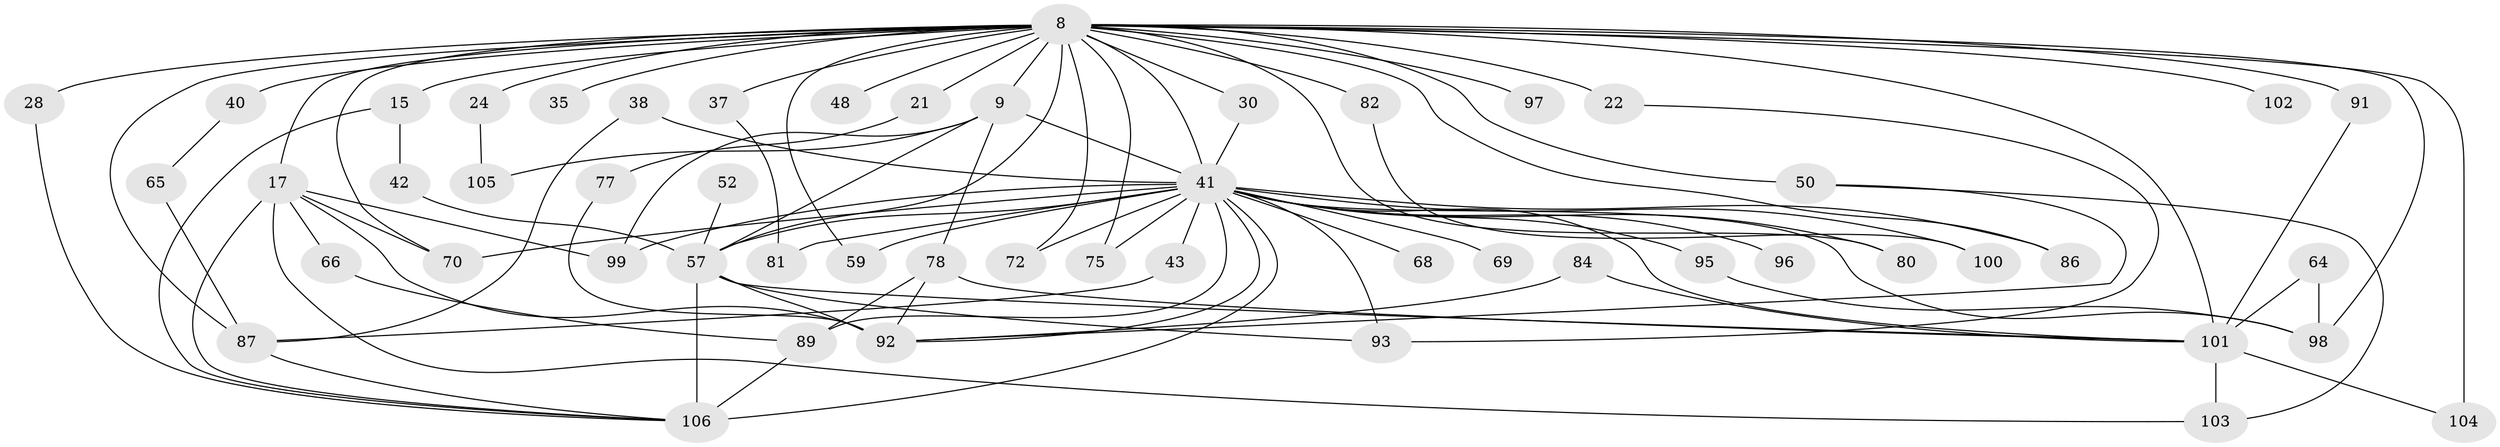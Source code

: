// original degree distribution, {22: 0.009433962264150943, 11: 0.009433962264150943, 27: 0.009433962264150943, 23: 0.009433962264150943, 19: 0.009433962264150943, 18: 0.009433962264150943, 29: 0.009433962264150943, 21: 0.009433962264150943, 10: 0.009433962264150943, 17: 0.009433962264150943, 9: 0.009433962264150943, 7: 0.009433962264150943, 4: 0.08490566037735849, 6: 0.018867924528301886, 5: 0.08490566037735849, 3: 0.18867924528301888, 2: 0.5094339622641509}
// Generated by graph-tools (version 1.1) at 2025/46/03/09/25 04:46:36]
// undirected, 53 vertices, 98 edges
graph export_dot {
graph [start="1"]
  node [color=gray90,style=filled];
  8 [super="+1+5"];
  9 [super="+2"];
  15;
  17 [super="+16"];
  21;
  22;
  24;
  28;
  30;
  35;
  37;
  38 [super="+31"];
  40;
  41 [super="+18+36+7"];
  42;
  43;
  48;
  50;
  52;
  57 [super="+29+10"];
  59;
  64;
  65;
  66;
  68;
  69;
  70 [super="+51+61"];
  72;
  75;
  77;
  78 [super="+34"];
  80;
  81;
  82 [super="+63"];
  84;
  86;
  87 [super="+39+20+67"];
  89 [super="+56"];
  91 [super="+90+13"];
  92 [super="+12+88"];
  93 [super="+83"];
  95 [super="+44"];
  96;
  97;
  98 [super="+33"];
  99 [super="+25"];
  100;
  101 [super="+71"];
  102;
  103 [super="+94"];
  104 [super="+60"];
  105;
  106 [super="+46+47+74+76+85"];
  8 -- 9 [weight=8];
  8 -- 15 [weight=2];
  8 -- 21 [weight=2];
  8 -- 22 [weight=2];
  8 -- 35 [weight=2];
  8 -- 37 [weight=2];
  8 -- 98 [weight=2];
  8 -- 72;
  8 -- 40 [weight=2];
  8 -- 48 [weight=2];
  8 -- 50 [weight=2];
  8 -- 59;
  8 -- 82 [weight=4];
  8 -- 75;
  8 -- 80;
  8 -- 17 [weight=2];
  8 -- 86;
  8 -- 24 [weight=2];
  8 -- 91 [weight=3];
  8 -- 28 [weight=2];
  8 -- 30;
  8 -- 97 [weight=2];
  8 -- 102;
  8 -- 104 [weight=2];
  8 -- 57 [weight=9];
  8 -- 41 [weight=9];
  8 -- 70 [weight=2];
  8 -- 87 [weight=3];
  8 -- 101 [weight=3];
  9 -- 105;
  9 -- 99;
  9 -- 57 [weight=4];
  9 -- 78;
  9 -- 41 [weight=4];
  15 -- 42;
  15 -- 106;
  17 -- 66;
  17 -- 106 [weight=2];
  17 -- 92;
  17 -- 99;
  17 -- 70;
  17 -- 103;
  21 -- 77;
  22 -- 93;
  24 -- 105;
  28 -- 106;
  30 -- 41;
  37 -- 81;
  38 -- 87;
  38 -- 41 [weight=2];
  40 -- 65;
  41 -- 57 [weight=7];
  41 -- 70 [weight=4];
  41 -- 43;
  41 -- 68 [weight=2];
  41 -- 69;
  41 -- 72;
  41 -- 75;
  41 -- 80;
  41 -- 81;
  41 -- 86;
  41 -- 89 [weight=2];
  41 -- 92;
  41 -- 93;
  41 -- 95 [weight=2];
  41 -- 96 [weight=2];
  41 -- 98;
  41 -- 99;
  41 -- 100;
  41 -- 106 [weight=3];
  41 -- 59;
  41 -- 101 [weight=2];
  42 -- 57;
  43 -- 87;
  50 -- 103;
  50 -- 92;
  52 -- 57;
  57 -- 92 [weight=3];
  57 -- 93;
  57 -- 101 [weight=2];
  57 -- 106 [weight=4];
  64 -- 98;
  64 -- 101;
  65 -- 87;
  66 -- 89;
  77 -- 92;
  78 -- 89;
  78 -- 92;
  78 -- 101;
  82 -- 100;
  84 -- 92;
  84 -- 101;
  87 -- 106 [weight=2];
  89 -- 106;
  91 -- 101 [weight=2];
  95 -- 98;
  101 -- 103;
  101 -- 104;
}
